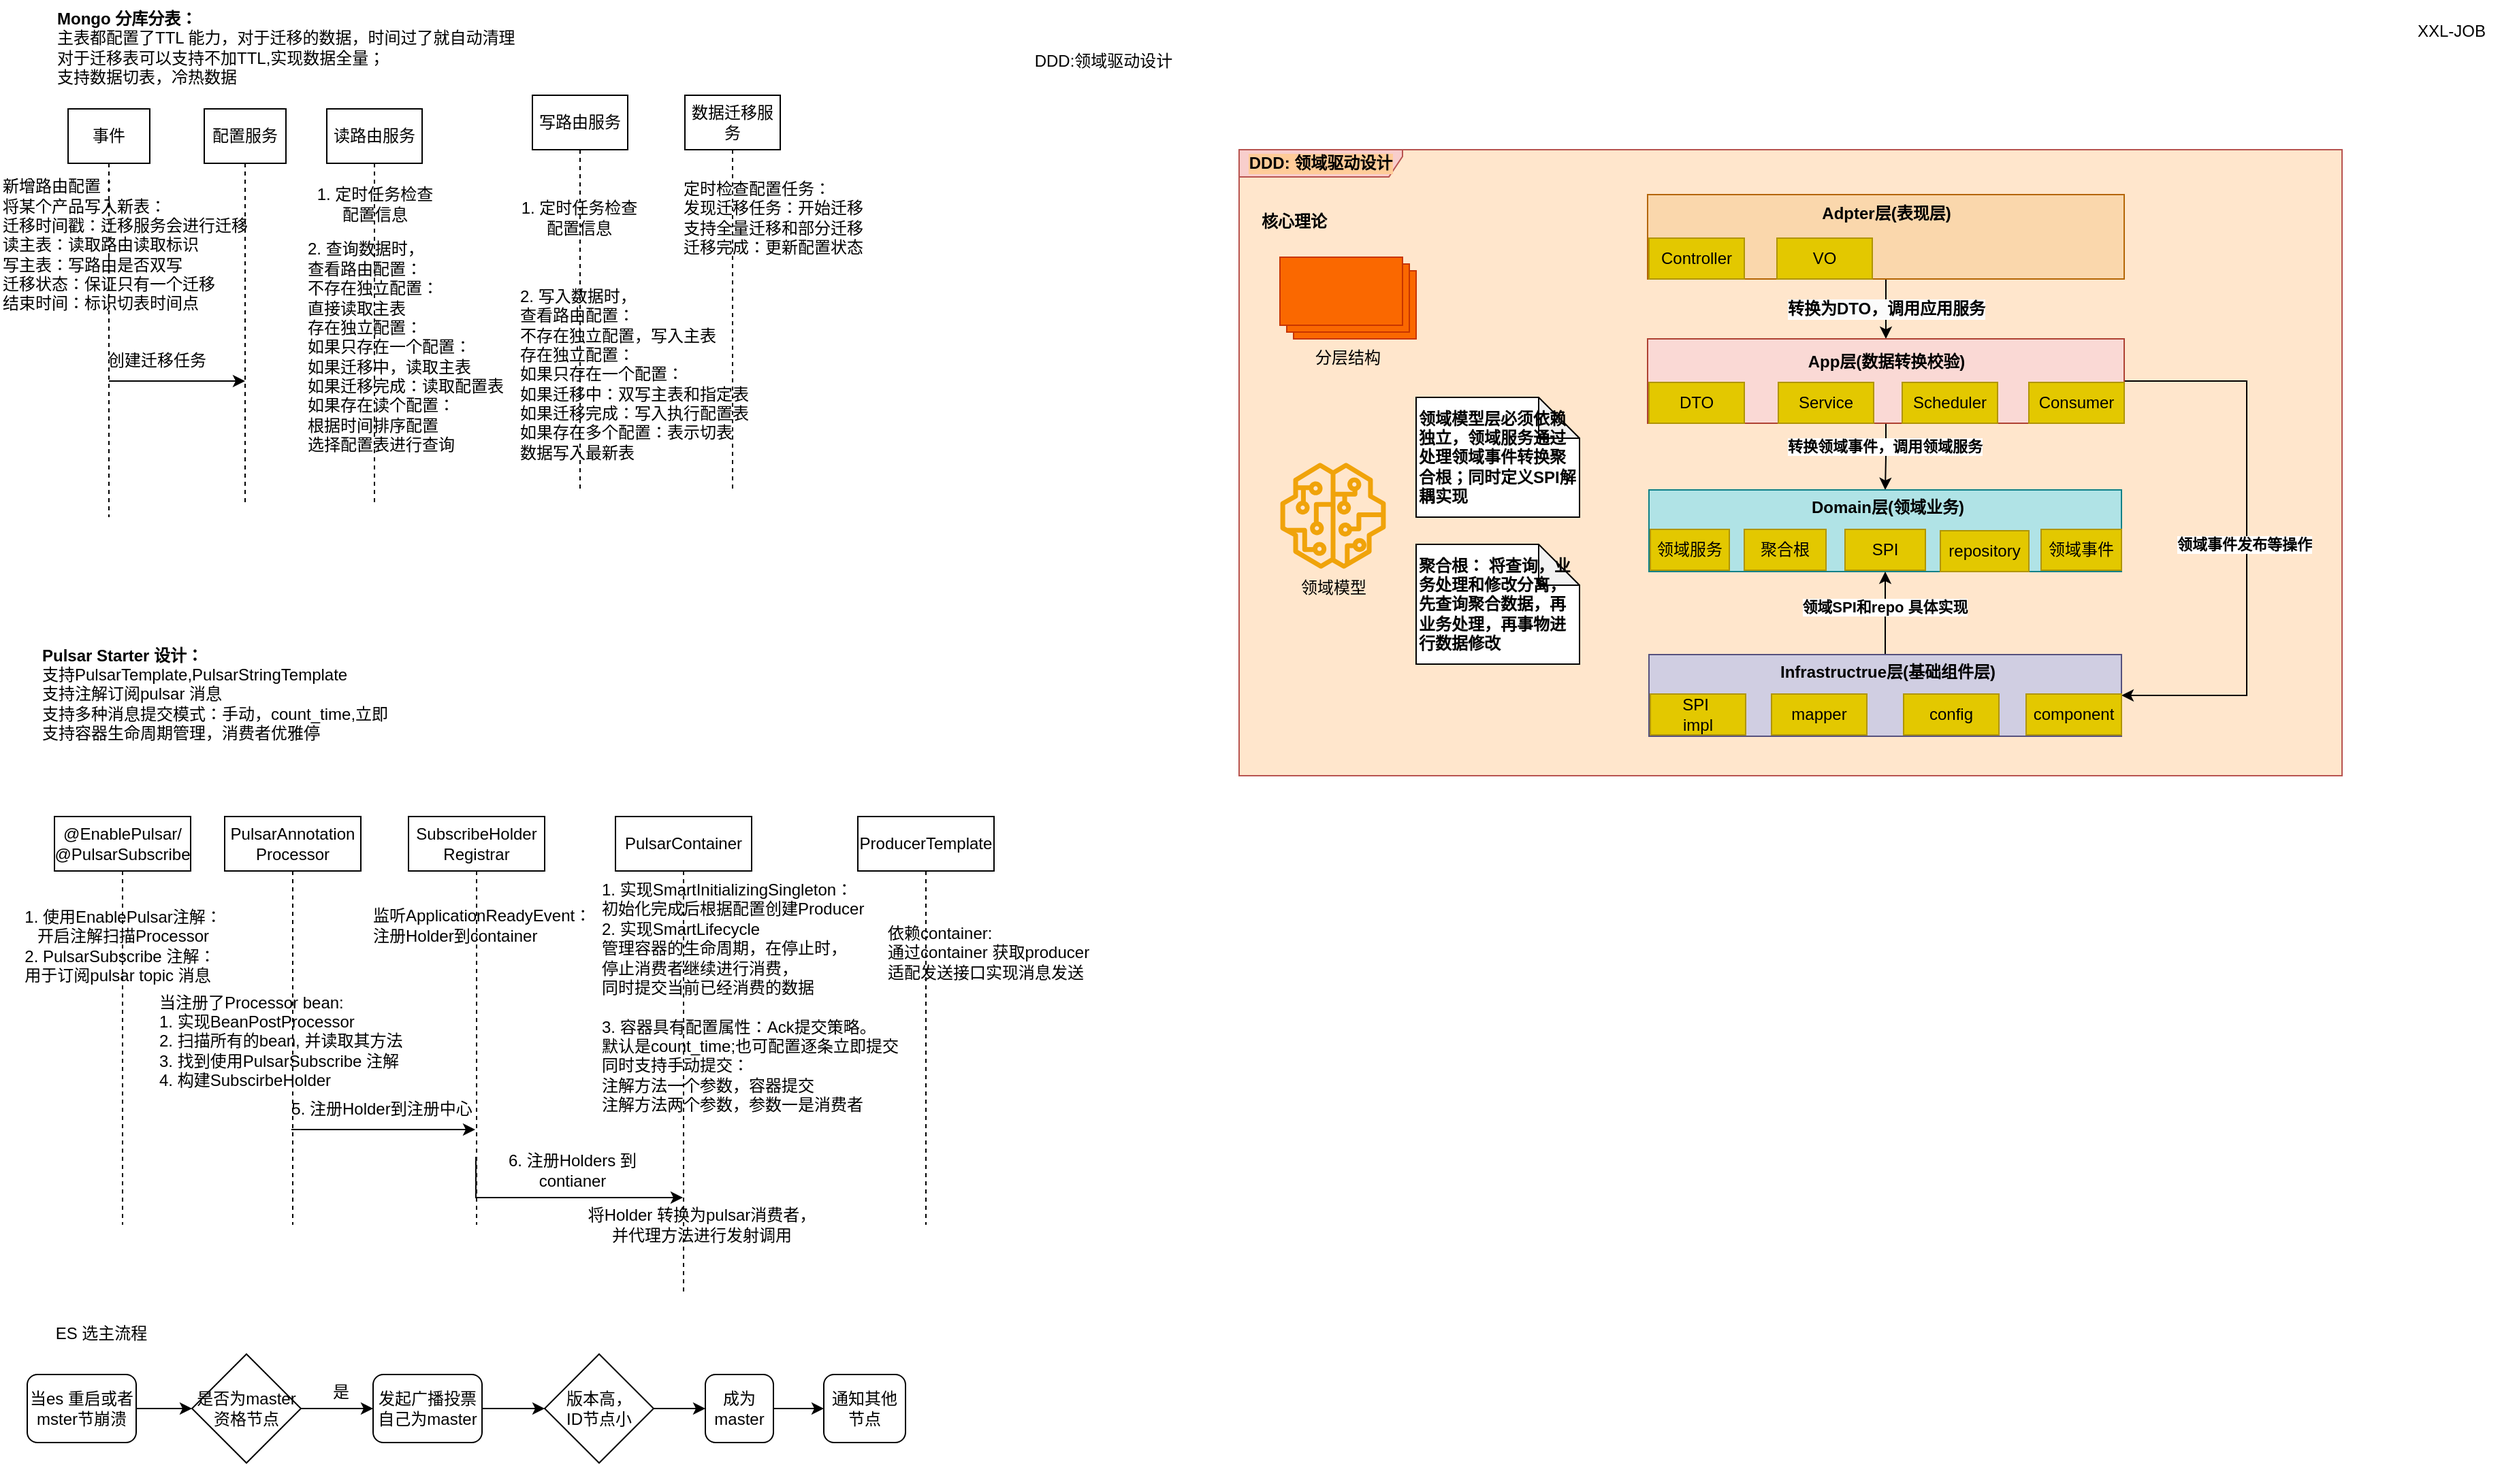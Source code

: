 <mxfile version="24.7.6">
  <diagram name="第 1 页" id="KPa0spre10BV23PreFPN">
    <mxGraphModel dx="1434" dy="786" grid="1" gridSize="10" guides="1" tooltips="1" connect="0" arrows="1" fold="1" page="1" pageScale="1" pageWidth="827" pageHeight="1169" math="0" shadow="0">
      <root>
        <mxCell id="0" />
        <mxCell id="1" parent="0" />
        <mxCell id="VRjen7JTUJrRjUqwProS-1" value="&lt;b&gt;Mongo 分库分表：&amp;nbsp;&lt;/b&gt;&lt;div&gt;主表都配置了TTL 能力，对于迁移的数据，时间过了就自动清理&lt;/div&gt;&lt;div&gt;对于迁移表可以支持不加TTL,实现数据全量；&lt;/div&gt;&lt;div&gt;支持数据切表，冷热数据&lt;/div&gt;" style="text;html=1;align=left;verticalAlign=middle;resizable=0;points=[];autosize=1;strokeColor=none;fillColor=none;" parent="1" vertex="1">
          <mxGeometry x="60" y="40" width="360" height="70" as="geometry" />
        </mxCell>
        <mxCell id="VRjen7JTUJrRjUqwProS-2" value="配置服务" style="shape=umlLifeline;perimeter=lifelinePerimeter;whiteSpace=wrap;html=1;container=1;dropTarget=0;collapsible=0;recursiveResize=0;outlineConnect=0;portConstraint=eastwest;newEdgeStyle={&quot;edgeStyle&quot;:&quot;elbowEdgeStyle&quot;,&quot;elbow&quot;:&quot;vertical&quot;,&quot;curved&quot;:0,&quot;rounded&quot;:0};" parent="1" vertex="1">
          <mxGeometry x="170" y="120" width="60" height="290" as="geometry" />
        </mxCell>
        <mxCell id="VRjen7JTUJrRjUqwProS-4" value="读路由服务" style="shape=umlLifeline;perimeter=lifelinePerimeter;whiteSpace=wrap;html=1;container=1;dropTarget=0;collapsible=0;recursiveResize=0;outlineConnect=0;portConstraint=eastwest;newEdgeStyle={&quot;edgeStyle&quot;:&quot;elbowEdgeStyle&quot;,&quot;elbow&quot;:&quot;vertical&quot;,&quot;curved&quot;:0,&quot;rounded&quot;:0};" parent="1" vertex="1">
          <mxGeometry x="260" y="120" width="70" height="290" as="geometry" />
        </mxCell>
        <mxCell id="VRjen7JTUJrRjUqwProS-5" value="写路由服务" style="shape=umlLifeline;perimeter=lifelinePerimeter;whiteSpace=wrap;html=1;container=1;dropTarget=0;collapsible=0;recursiveResize=0;outlineConnect=0;portConstraint=eastwest;newEdgeStyle={&quot;edgeStyle&quot;:&quot;elbowEdgeStyle&quot;,&quot;elbow&quot;:&quot;vertical&quot;,&quot;curved&quot;:0,&quot;rounded&quot;:0};" parent="1" vertex="1">
          <mxGeometry x="411" y="110" width="70" height="290" as="geometry" />
        </mxCell>
        <mxCell id="VRjen7JTUJrRjUqwProS-6" value="数据迁移服务" style="shape=umlLifeline;perimeter=lifelinePerimeter;whiteSpace=wrap;html=1;container=1;dropTarget=0;collapsible=0;recursiveResize=0;outlineConnect=0;portConstraint=eastwest;newEdgeStyle={&quot;edgeStyle&quot;:&quot;elbowEdgeStyle&quot;,&quot;elbow&quot;:&quot;vertical&quot;,&quot;curved&quot;:0,&quot;rounded&quot;:0};" parent="1" vertex="1">
          <mxGeometry x="523" y="110" width="70" height="290" as="geometry" />
        </mxCell>
        <mxCell id="VRjen7JTUJrRjUqwProS-8" style="edgeStyle=elbowEdgeStyle;rounded=0;orthogonalLoop=1;jettySize=auto;html=1;elbow=vertical;curved=0;" parent="1" edge="1">
          <mxGeometry relative="1" as="geometry">
            <mxPoint x="100" y="320" as="sourcePoint" />
            <mxPoint x="200" y="320" as="targetPoint" />
            <Array as="points">
              <mxPoint x="160.5" y="320" />
            </Array>
          </mxGeometry>
        </mxCell>
        <mxCell id="VRjen7JTUJrRjUqwProS-7" value="事件" style="shape=umlLifeline;perimeter=lifelinePerimeter;whiteSpace=wrap;html=1;container=1;dropTarget=0;collapsible=0;recursiveResize=0;outlineConnect=0;portConstraint=eastwest;newEdgeStyle={&quot;edgeStyle&quot;:&quot;elbowEdgeStyle&quot;,&quot;elbow&quot;:&quot;vertical&quot;,&quot;curved&quot;:0,&quot;rounded&quot;:0};" parent="1" vertex="1">
          <mxGeometry x="70" y="120" width="60" height="300" as="geometry" />
        </mxCell>
        <mxCell id="VRjen7JTUJrRjUqwProS-9" value="新增路由配置：&lt;div&gt;将某个产品写入新表：&lt;/div&gt;&lt;div&gt;迁移时间戳：迁移服务会进行迁移&lt;/div&gt;&lt;div&gt;读主表：读取路由读取标识&lt;/div&gt;&lt;div&gt;写主表：写路由是否双写&lt;/div&gt;&lt;div&gt;迁移状态：保证只有一个迁移&lt;/div&gt;&lt;div&gt;结束时间：标识切表时间点&lt;/div&gt;" style="text;html=1;align=left;verticalAlign=middle;resizable=0;points=[];autosize=1;strokeColor=none;fillColor=none;" parent="1" vertex="1">
          <mxGeometry x="20" y="165" width="200" height="110" as="geometry" />
        </mxCell>
        <mxCell id="VRjen7JTUJrRjUqwProS-10" value="创建迁移任务" style="text;html=1;align=center;verticalAlign=middle;resizable=0;points=[];autosize=1;strokeColor=none;fillColor=none;" parent="1" vertex="1">
          <mxGeometry x="85" y="290" width="100" height="30" as="geometry" />
        </mxCell>
        <mxCell id="VRjen7JTUJrRjUqwProS-11" value="定时检查配置任务：&lt;div&gt;发现迁移任务：开始迁移&lt;/div&gt;&lt;div&gt;支持全量迁移和部分迁移&lt;/div&gt;&lt;div&gt;迁移完成：更新配置状态&lt;/div&gt;" style="text;html=1;align=left;verticalAlign=middle;resizable=0;points=[];autosize=1;strokeColor=none;fillColor=none;" parent="1" vertex="1">
          <mxGeometry x="520" y="165" width="160" height="70" as="geometry" />
        </mxCell>
        <mxCell id="VRjen7JTUJrRjUqwProS-12" value="1. 定时任务检查&lt;div&gt;配置信息&lt;/div&gt;" style="text;html=1;align=center;verticalAlign=middle;resizable=0;points=[];autosize=1;strokeColor=none;fillColor=none;" parent="1" vertex="1">
          <mxGeometry x="240" y="170" width="110" height="40" as="geometry" />
        </mxCell>
        <mxCell id="VRjen7JTUJrRjUqwProS-13" value="2. 查询数据时，&lt;div&gt;查看路由配置：&lt;div&gt;不存在独立配置：&lt;/div&gt;&lt;div&gt;直接读取主表&lt;/div&gt;&lt;div&gt;存在独立配置：&lt;/div&gt;&lt;div&gt;如果只存在一个配置：&lt;/div&gt;&lt;div&gt;如果迁移中，&lt;span style=&quot;background-color: initial;&quot;&gt;读取主表&lt;/span&gt;&lt;/div&gt;&lt;div&gt;如果迁移完成：读取配置表&lt;/div&gt;&lt;/div&gt;&lt;div&gt;如果存在读个配置：&lt;/div&gt;&lt;div&gt;根据时间排序配置&lt;/div&gt;&lt;div&gt;选择配置表进行查询&lt;/div&gt;" style="text;html=1;align=left;verticalAlign=middle;resizable=0;points=[];autosize=1;strokeColor=none;fillColor=none;" parent="1" vertex="1">
          <mxGeometry x="244" y="210" width="170" height="170" as="geometry" />
        </mxCell>
        <mxCell id="VRjen7JTUJrRjUqwProS-14" value="2. 写入数据时，&lt;div&gt;查看路由配置：&lt;/div&gt;&lt;div&gt;不存在独立配置，写入主表&lt;/div&gt;&lt;div&gt;存在独立配置：&lt;/div&gt;&lt;div&gt;如果只存在一个配置：&lt;/div&gt;&lt;div&gt;如果迁移中：双写主表和指定表&lt;/div&gt;&lt;div&gt;如果迁移完成：写入执行配置表&lt;/div&gt;&lt;div&gt;如果存在多个配置：表示切表&lt;/div&gt;&lt;div&gt;数据写入最新表&lt;/div&gt;" style="text;html=1;align=left;verticalAlign=middle;resizable=0;points=[];autosize=1;strokeColor=none;fillColor=none;" parent="1" vertex="1">
          <mxGeometry x="400" y="245" width="190" height="140" as="geometry" />
        </mxCell>
        <mxCell id="VRjen7JTUJrRjUqwProS-15" value="1. 定时任务检查&lt;div&gt;配置信息&lt;/div&gt;" style="text;html=1;align=center;verticalAlign=middle;resizable=0;points=[];autosize=1;strokeColor=none;fillColor=none;" parent="1" vertex="1">
          <mxGeometry x="390" y="180" width="110" height="40" as="geometry" />
        </mxCell>
        <mxCell id="VRjen7JTUJrRjUqwProS-16" value="&lt;b&gt;Pulsar Starter 设计：&lt;/b&gt;&lt;div&gt;支持PulsarTemplate,PulsarStringTemplate&lt;/div&gt;&lt;div&gt;支持注解订阅pulsar 消息&lt;/div&gt;&lt;div&gt;支持多种消息提交模式：手动，count_time,立即&lt;/div&gt;&lt;div&gt;支持容器生命周期管理，消费者优雅停&lt;/div&gt;" style="text;html=1;strokeColor=none;fillColor=none;align=left;verticalAlign=middle;whiteSpace=wrap;rounded=0;" parent="1" vertex="1">
          <mxGeometry x="49" y="510" width="271" height="80" as="geometry" />
        </mxCell>
        <mxCell id="VRjen7JTUJrRjUqwProS-20" value="@EnablePulsar/&lt;div&gt;@PulsarSubscribe&lt;/div&gt;" style="shape=umlLifeline;perimeter=lifelinePerimeter;whiteSpace=wrap;html=1;container=1;dropTarget=0;collapsible=0;recursiveResize=0;outlineConnect=0;portConstraint=eastwest;newEdgeStyle={&quot;edgeStyle&quot;:&quot;elbowEdgeStyle&quot;,&quot;elbow&quot;:&quot;vertical&quot;,&quot;curved&quot;:0,&quot;rounded&quot;:0};" parent="1" vertex="1">
          <mxGeometry x="60" y="640" width="100" height="300" as="geometry" />
        </mxCell>
        <mxCell id="VRjen7JTUJrRjUqwProS-26" style="edgeStyle=elbowEdgeStyle;rounded=0;orthogonalLoop=1;jettySize=auto;html=1;elbow=vertical;curved=0;" parent="1" edge="1">
          <mxGeometry relative="1" as="geometry">
            <mxPoint x="234" y="870" as="sourcePoint" />
            <mxPoint x="369" y="870" as="targetPoint" />
          </mxGeometry>
        </mxCell>
        <mxCell id="VRjen7JTUJrRjUqwProS-21" value="PulsarAnnotation&lt;div&gt;Processor&lt;/div&gt;" style="shape=umlLifeline;perimeter=lifelinePerimeter;whiteSpace=wrap;html=1;container=1;dropTarget=0;collapsible=0;recursiveResize=0;outlineConnect=0;portConstraint=eastwest;newEdgeStyle={&quot;edgeStyle&quot;:&quot;elbowEdgeStyle&quot;,&quot;elbow&quot;:&quot;vertical&quot;,&quot;curved&quot;:0,&quot;rounded&quot;:0};" parent="1" vertex="1">
          <mxGeometry x="185" y="640" width="100" height="300" as="geometry" />
        </mxCell>
        <mxCell id="VRjen7JTUJrRjUqwProS-22" value="1. 使用EnablePulsar注解：&lt;div&gt;开启注解扫描Processor&lt;/div&gt;&lt;div style=&quot;text-align: left;&quot;&gt;2. PulsarSubscribe 注解：&lt;/div&gt;&lt;div style=&quot;text-align: left;&quot;&gt;用于订阅pulsar topic 消息&lt;/div&gt;" style="text;html=1;align=center;verticalAlign=middle;resizable=0;points=[];autosize=1;strokeColor=none;fillColor=none;" parent="1" vertex="1">
          <mxGeometry x="25" y="700" width="170" height="70" as="geometry" />
        </mxCell>
        <mxCell id="VRjen7JTUJrRjUqwProS-23" value="当注册了Processor bean:&lt;div&gt;1. 实现BeanPostProcessor&lt;/div&gt;&lt;div&gt;2. 扫描所有的bean, 并读取其方法&lt;/div&gt;&lt;div&gt;3. 找到使用PulsarSubscribe 注解&lt;/div&gt;&lt;div&gt;4. 构建SubscirbeHolder&lt;/div&gt;" style="text;html=1;align=left;verticalAlign=middle;resizable=0;points=[];autosize=1;strokeColor=none;fillColor=none;" parent="1" vertex="1">
          <mxGeometry x="135" y="760" width="200" height="90" as="geometry" />
        </mxCell>
        <mxCell id="VRjen7JTUJrRjUqwProS-29" style="edgeStyle=elbowEdgeStyle;rounded=0;orthogonalLoop=1;jettySize=auto;html=1;elbow=vertical;curved=0;" parent="1" target="VRjen7JTUJrRjUqwProS-28" edge="1">
          <mxGeometry relative="1" as="geometry">
            <mxPoint x="369.5" y="890" as="sourcePoint" />
            <mxPoint x="494.5" y="890" as="targetPoint" />
            <Array as="points">
              <mxPoint x="510" y="920" />
            </Array>
          </mxGeometry>
        </mxCell>
        <mxCell id="VRjen7JTUJrRjUqwProS-24" value="SubscribeHolder&lt;div&gt;Registrar&lt;br&gt;&lt;/div&gt;" style="shape=umlLifeline;perimeter=lifelinePerimeter;whiteSpace=wrap;html=1;container=1;dropTarget=0;collapsible=0;recursiveResize=0;outlineConnect=0;portConstraint=eastwest;newEdgeStyle={&quot;edgeStyle&quot;:&quot;elbowEdgeStyle&quot;,&quot;elbow&quot;:&quot;vertical&quot;,&quot;curved&quot;:0,&quot;rounded&quot;:0};" parent="1" vertex="1">
          <mxGeometry x="320" y="640" width="100" height="300" as="geometry" />
        </mxCell>
        <mxCell id="VRjen7JTUJrRjUqwProS-27" value="5. 注册Holder到注册中心" style="text;html=1;align=center;verticalAlign=middle;resizable=0;points=[];autosize=1;strokeColor=none;fillColor=none;" parent="1" vertex="1">
          <mxGeometry x="220" y="840" width="160" height="30" as="geometry" />
        </mxCell>
        <mxCell id="VRjen7JTUJrRjUqwProS-28" value="&lt;div&gt;PulsarContainer&lt;br&gt;&lt;/div&gt;" style="shape=umlLifeline;perimeter=lifelinePerimeter;whiteSpace=wrap;html=1;container=1;dropTarget=0;collapsible=0;recursiveResize=0;outlineConnect=0;portConstraint=eastwest;newEdgeStyle={&quot;edgeStyle&quot;:&quot;elbowEdgeStyle&quot;,&quot;elbow&quot;:&quot;vertical&quot;,&quot;curved&quot;:0,&quot;rounded&quot;:0};" parent="1" vertex="1">
          <mxGeometry x="472" y="640" width="100" height="350" as="geometry" />
        </mxCell>
        <mxCell id="VRjen7JTUJrRjUqwProS-31" value="监听ApplicationReadyEvent：&lt;div&gt;注册Holder到container&lt;/div&gt;" style="text;html=1;align=left;verticalAlign=middle;resizable=0;points=[];autosize=1;strokeColor=none;fillColor=none;" parent="1" vertex="1">
          <mxGeometry x="292" y="700" width="180" height="40" as="geometry" />
        </mxCell>
        <mxCell id="VRjen7JTUJrRjUqwProS-32" value="6. 注册Holders 到&lt;div&gt;contianer&lt;/div&gt;" style="text;html=1;align=center;verticalAlign=middle;resizable=0;points=[];autosize=1;strokeColor=none;fillColor=none;" parent="1" vertex="1">
          <mxGeometry x="380" y="880" width="120" height="40" as="geometry" />
        </mxCell>
        <mxCell id="VRjen7JTUJrRjUqwProS-33" value="1. 实现SmartInitializingSingleton：&lt;div&gt;初始化完成后根据配置创建Producer&lt;/div&gt;&lt;div&gt;2. 实现SmartLifecycle&lt;/div&gt;&lt;div&gt;管理容器的生命周期，在停止时，&lt;/div&gt;&lt;div&gt;停止消费者继续进行消费，&lt;/div&gt;&lt;div&gt;同时提交当前已经消费的数据&lt;/div&gt;&lt;div&gt;&lt;br&gt;&lt;/div&gt;&lt;div&gt;3. 容器具有配置属性：Ack提交策略。&lt;/div&gt;&lt;div&gt;默认是count_time;也可配置逐条立即提交&lt;/div&gt;&lt;div&gt;同时支持手动提交：&lt;/div&gt;&lt;div&gt;注解方法一个参数，容器提交&lt;/div&gt;&lt;div&gt;注解方法两个参数，参数一是消费者&lt;/div&gt;&lt;div&gt;&lt;br&gt;&lt;/div&gt;" style="text;html=1;align=left;verticalAlign=middle;resizable=0;points=[];autosize=1;strokeColor=none;fillColor=none;" parent="1" vertex="1">
          <mxGeometry x="460" y="680" width="240" height="200" as="geometry" />
        </mxCell>
        <mxCell id="VRjen7JTUJrRjUqwProS-34" value="将Holder 转换为pulsar消费者，&lt;div&gt;并代理方法进行发射调用&lt;/div&gt;" style="text;html=1;align=center;verticalAlign=middle;resizable=0;points=[];autosize=1;strokeColor=none;fillColor=none;" parent="1" vertex="1">
          <mxGeometry x="440" y="920" width="190" height="40" as="geometry" />
        </mxCell>
        <mxCell id="VRjen7JTUJrRjUqwProS-35" value="ProducerTemplate" style="shape=umlLifeline;perimeter=lifelinePerimeter;whiteSpace=wrap;html=1;container=1;dropTarget=0;collapsible=0;recursiveResize=0;outlineConnect=0;portConstraint=eastwest;newEdgeStyle={&quot;edgeStyle&quot;:&quot;elbowEdgeStyle&quot;,&quot;elbow&quot;:&quot;vertical&quot;,&quot;curved&quot;:0,&quot;rounded&quot;:0};" parent="1" vertex="1">
          <mxGeometry x="650" y="640" width="100" height="300" as="geometry" />
        </mxCell>
        <mxCell id="VRjen7JTUJrRjUqwProS-36" value="依赖container:&lt;div&gt;通过container 获取producer&lt;/div&gt;&lt;div&gt;适配发送接口实现消息发送&lt;/div&gt;" style="text;html=1;align=left;verticalAlign=middle;resizable=0;points=[];autosize=1;strokeColor=none;fillColor=none;" parent="1" vertex="1">
          <mxGeometry x="670" y="710" width="170" height="60" as="geometry" />
        </mxCell>
        <mxCell id="VRjen7JTUJrRjUqwProS-37" value="ES 选主流程" style="text;html=1;strokeColor=none;fillColor=none;align=center;verticalAlign=middle;whiteSpace=wrap;rounded=0;" parent="1" vertex="1">
          <mxGeometry x="54" y="1005" width="81" height="30" as="geometry" />
        </mxCell>
        <mxCell id="VRjen7JTUJrRjUqwProS-43" style="edgeStyle=orthogonalEdgeStyle;rounded=0;orthogonalLoop=1;jettySize=auto;html=1;entryX=0;entryY=0.5;entryDx=0;entryDy=0;" parent="1" source="VRjen7JTUJrRjUqwProS-38" target="VRjen7JTUJrRjUqwProS-40" edge="1">
          <mxGeometry relative="1" as="geometry" />
        </mxCell>
        <mxCell id="VRjen7JTUJrRjUqwProS-38" value="当es 重启或者&lt;div&gt;mster节崩溃&lt;/div&gt;" style="rounded=1;whiteSpace=wrap;html=1;" parent="1" vertex="1">
          <mxGeometry x="40" y="1050" width="80" height="50" as="geometry" />
        </mxCell>
        <mxCell id="VRjen7JTUJrRjUqwProS-47" style="edgeStyle=orthogonalEdgeStyle;rounded=0;orthogonalLoop=1;jettySize=auto;html=1;entryX=0;entryY=0.5;entryDx=0;entryDy=0;" parent="1" source="VRjen7JTUJrRjUqwProS-39" target="VRjen7JTUJrRjUqwProS-46" edge="1">
          <mxGeometry relative="1" as="geometry" />
        </mxCell>
        <mxCell id="VRjen7JTUJrRjUqwProS-39" value="发起广播投票自己为master" style="rounded=1;whiteSpace=wrap;html=1;" parent="1" vertex="1">
          <mxGeometry x="294" y="1050" width="80" height="50" as="geometry" />
        </mxCell>
        <mxCell id="VRjen7JTUJrRjUqwProS-44" style="edgeStyle=orthogonalEdgeStyle;rounded=0;orthogonalLoop=1;jettySize=auto;html=1;entryX=0;entryY=0.5;entryDx=0;entryDy=0;" parent="1" source="VRjen7JTUJrRjUqwProS-40" target="VRjen7JTUJrRjUqwProS-39" edge="1">
          <mxGeometry relative="1" as="geometry" />
        </mxCell>
        <mxCell id="VRjen7JTUJrRjUqwProS-40" value="是否为master资格节点" style="rhombus;whiteSpace=wrap;html=1;" parent="1" vertex="1">
          <mxGeometry x="161" y="1035" width="80" height="80" as="geometry" />
        </mxCell>
        <mxCell id="VRjen7JTUJrRjUqwProS-45" value="是" style="text;html=1;align=center;verticalAlign=middle;resizable=0;points=[];autosize=1;strokeColor=none;fillColor=none;" parent="1" vertex="1">
          <mxGeometry x="250" y="1048" width="40" height="30" as="geometry" />
        </mxCell>
        <mxCell id="VRjen7JTUJrRjUqwProS-49" style="edgeStyle=orthogonalEdgeStyle;rounded=0;orthogonalLoop=1;jettySize=auto;html=1;entryX=0;entryY=0.5;entryDx=0;entryDy=0;" parent="1" source="VRjen7JTUJrRjUqwProS-46" target="VRjen7JTUJrRjUqwProS-48" edge="1">
          <mxGeometry relative="1" as="geometry" />
        </mxCell>
        <mxCell id="VRjen7JTUJrRjUqwProS-46" value="版本高，&lt;div&gt;ID节点小&lt;/div&gt;" style="rhombus;whiteSpace=wrap;html=1;" parent="1" vertex="1">
          <mxGeometry x="420" y="1035" width="80" height="80" as="geometry" />
        </mxCell>
        <mxCell id="VRjen7JTUJrRjUqwProS-51" style="edgeStyle=orthogonalEdgeStyle;rounded=0;orthogonalLoop=1;jettySize=auto;html=1;entryX=0;entryY=0.5;entryDx=0;entryDy=0;" parent="1" source="VRjen7JTUJrRjUqwProS-48" target="VRjen7JTUJrRjUqwProS-50" edge="1">
          <mxGeometry relative="1" as="geometry" />
        </mxCell>
        <mxCell id="VRjen7JTUJrRjUqwProS-48" value="成为master" style="rounded=1;whiteSpace=wrap;html=1;" parent="1" vertex="1">
          <mxGeometry x="538" y="1050" width="50" height="50" as="geometry" />
        </mxCell>
        <mxCell id="VRjen7JTUJrRjUqwProS-50" value="通知其他节点" style="rounded=1;whiteSpace=wrap;html=1;" parent="1" vertex="1">
          <mxGeometry x="625" y="1050" width="60" height="50" as="geometry" />
        </mxCell>
        <mxCell id="9D-Lmr6SBzClbS9fGLFk-1" value="DDD:领域驱动设计" style="text;html=1;align=center;verticalAlign=middle;resizable=0;points=[];autosize=1;strokeColor=none;fillColor=none;" parent="1" vertex="1">
          <mxGeometry x="770" y="70" width="120" height="30" as="geometry" />
        </mxCell>
        <mxCell id="9D-Lmr6SBzClbS9fGLFk-13" value="XXL-JOB" style="text;html=1;align=center;verticalAlign=middle;resizable=0;points=[];autosize=1;strokeColor=none;fillColor=none;" parent="1" vertex="1">
          <mxGeometry x="1785" y="48" width="70" height="30" as="geometry" />
        </mxCell>
        <mxCell id="9D-Lmr6SBzClbS9fGLFk-2" value="&lt;b&gt;DDD: 领域驱动设计&lt;/b&gt;" style="shape=umlFrame;html=1;pointerEvents=0;width=120;height=20;labelBackgroundColor=#FFCC99;swimlaneFillColor=#FFE6CC;fillColor=#f8cecc;strokeColor=#b85450;whiteSpace=wrap;" parent="1" vertex="1">
          <mxGeometry x="930" y="150" width="810" height="460" as="geometry" />
        </mxCell>
        <mxCell id="9D-Lmr6SBzClbS9fGLFk-14" value="&lt;b&gt;核心理论&lt;/b&gt;" style="text;html=1;align=center;verticalAlign=middle;resizable=0;points=[];autosize=1;strokeColor=none;fillColor=none;" parent="1" vertex="1">
          <mxGeometry x="935" y="188" width="70" height="30" as="geometry" />
        </mxCell>
        <mxCell id="9D-Lmr6SBzClbS9fGLFk-15" value="分层结构" style="verticalLabelPosition=bottom;verticalAlign=top;html=1;shape=mxgraph.basic.layered_rect;dx=10;outlineConnect=0;whiteSpace=wrap;fillColor=#fa6800;fontColor=#000000;strokeColor=#C73500;" parent="1" vertex="1">
          <mxGeometry x="960" y="229" width="100" height="60" as="geometry" />
        </mxCell>
        <mxCell id="9D-Lmr6SBzClbS9fGLFk-16" value="领域模型" style="sketch=0;outlineConnect=0;fontColor=#000000;fillColor=#f0a30a;strokeColor=#BD7000;dashed=0;verticalLabelPosition=bottom;verticalAlign=top;align=center;html=1;fontSize=12;fontStyle=0;aspect=fixed;pointerEvents=1;shape=mxgraph.aws4.sagemaker_model;" parent="1" vertex="1">
          <mxGeometry x="960" y="380" width="78" height="78" as="geometry" />
        </mxCell>
        <mxCell id="9D-Lmr6SBzClbS9fGLFk-33" value="&lt;span style=&quot;font-size: 12px; background-color: rgb(251, 251, 251);&quot;&gt;&lt;b&gt;转换为DTO，调用应用服务&lt;/b&gt;&lt;/span&gt;" style="edgeStyle=orthogonalEdgeStyle;rounded=0;orthogonalLoop=1;jettySize=auto;html=1;entryX=0.5;entryY=0;entryDx=0;entryDy=0;" parent="1" source="9D-Lmr6SBzClbS9fGLFk-20" target="9D-Lmr6SBzClbS9fGLFk-26" edge="1">
          <mxGeometry relative="1" as="geometry">
            <mxPoint as="offset" />
          </mxGeometry>
        </mxCell>
        <mxCell id="9D-Lmr6SBzClbS9fGLFk-20" value="" style="rounded=0;whiteSpace=wrap;html=1;fillColor=#fad7ac;strokeColor=#b46504;" parent="1" vertex="1">
          <mxGeometry x="1230" y="183" width="350" height="62" as="geometry" />
        </mxCell>
        <mxCell id="9D-Lmr6SBzClbS9fGLFk-21" value="&lt;b&gt;Adpter层(表现层)&lt;/b&gt;" style="text;html=1;align=center;verticalAlign=middle;resizable=0;points=[];autosize=1;strokeColor=none;fillColor=none;" parent="1" vertex="1">
          <mxGeometry x="1345" y="182" width="120" height="30" as="geometry" />
        </mxCell>
        <mxCell id="9D-Lmr6SBzClbS9fGLFk-23" value="Controller" style="rounded=0;whiteSpace=wrap;html=1;fillColor=#e3c800;fontColor=#000000;strokeColor=#B09500;" parent="1" vertex="1">
          <mxGeometry x="1231" y="215" width="70" height="30" as="geometry" />
        </mxCell>
        <mxCell id="9D-Lmr6SBzClbS9fGLFk-53" style="edgeStyle=orthogonalEdgeStyle;rounded=0;orthogonalLoop=1;jettySize=auto;html=1;entryX=0.5;entryY=0;entryDx=0;entryDy=0;" parent="1" source="9D-Lmr6SBzClbS9fGLFk-26" target="9D-Lmr6SBzClbS9fGLFk-46" edge="1">
          <mxGeometry relative="1" as="geometry" />
        </mxCell>
        <mxCell id="9D-Lmr6SBzClbS9fGLFk-61" value="&lt;b&gt;转换领域事件，调用领域服务&lt;/b&gt;" style="edgeLabel;html=1;align=center;verticalAlign=middle;resizable=0;points=[];" parent="9D-Lmr6SBzClbS9fGLFk-53" vertex="1" connectable="0">
          <mxGeometry x="-0.313" y="-1" relative="1" as="geometry">
            <mxPoint as="offset" />
          </mxGeometry>
        </mxCell>
        <mxCell id="9D-Lmr6SBzClbS9fGLFk-66" style="edgeStyle=orthogonalEdgeStyle;rounded=0;orthogonalLoop=1;jettySize=auto;html=1;exitX=1;exitY=0;exitDx=0;exitDy=0;entryX=1;entryY=0.5;entryDx=0;entryDy=0;" parent="1" source="9D-Lmr6SBzClbS9fGLFk-37" target="9D-Lmr6SBzClbS9fGLFk-54" edge="1">
          <mxGeometry relative="1" as="geometry">
            <Array as="points">
              <mxPoint x="1580" y="320" />
              <mxPoint x="1670" y="320" />
              <mxPoint x="1670" y="551" />
            </Array>
          </mxGeometry>
        </mxCell>
        <mxCell id="9D-Lmr6SBzClbS9fGLFk-67" value="&lt;b&gt;领域事件发布等操作&lt;/b&gt;" style="edgeLabel;html=1;align=center;verticalAlign=middle;resizable=0;points=[];" parent="9D-Lmr6SBzClbS9fGLFk-66" vertex="1" connectable="0">
          <mxGeometry x="0.019" y="-2" relative="1" as="geometry">
            <mxPoint as="offset" />
          </mxGeometry>
        </mxCell>
        <mxCell id="9D-Lmr6SBzClbS9fGLFk-26" value="" style="rounded=0;whiteSpace=wrap;html=1;fillColor=#fad9d5;strokeColor=#ae4132;" parent="1" vertex="1">
          <mxGeometry x="1230" y="289" width="350" height="62" as="geometry" />
        </mxCell>
        <mxCell id="9D-Lmr6SBzClbS9fGLFk-27" value="&lt;b&gt;App层(数据转换校验)&lt;/b&gt;" style="text;html=1;align=center;verticalAlign=middle;resizable=0;points=[];autosize=1;strokeColor=none;fillColor=none;" parent="1" vertex="1">
          <mxGeometry x="1335" y="291" width="140" height="30" as="geometry" />
        </mxCell>
        <mxCell id="9D-Lmr6SBzClbS9fGLFk-30" value="VO" style="rounded=0;whiteSpace=wrap;html=1;fillColor=#e3c800;fontColor=#000000;strokeColor=#B09500;" parent="1" vertex="1">
          <mxGeometry x="1325" y="215" width="70" height="30" as="geometry" />
        </mxCell>
        <mxCell id="9D-Lmr6SBzClbS9fGLFk-34" value="DTO" style="rounded=0;whiteSpace=wrap;html=1;fillColor=#e3c800;fontColor=#000000;strokeColor=#B09500;" parent="1" vertex="1">
          <mxGeometry x="1231" y="321" width="70" height="30" as="geometry" />
        </mxCell>
        <mxCell id="9D-Lmr6SBzClbS9fGLFk-35" value="Service" style="rounded=0;whiteSpace=wrap;html=1;fillColor=#e3c800;fontColor=#000000;strokeColor=#B09500;" parent="1" vertex="1">
          <mxGeometry x="1326" y="321" width="70" height="30" as="geometry" />
        </mxCell>
        <mxCell id="9D-Lmr6SBzClbS9fGLFk-36" value="Scheduler" style="rounded=0;whiteSpace=wrap;html=1;fillColor=#e3c800;fontColor=#000000;strokeColor=#B09500;" parent="1" vertex="1">
          <mxGeometry x="1417" y="321" width="70" height="30" as="geometry" />
        </mxCell>
        <mxCell id="9D-Lmr6SBzClbS9fGLFk-37" value="Consumer" style="rounded=0;whiteSpace=wrap;html=1;fillColor=#e3c800;fontColor=#000000;strokeColor=#B09500;" parent="1" vertex="1">
          <mxGeometry x="1510" y="321" width="70" height="30" as="geometry" />
        </mxCell>
        <mxCell id="9D-Lmr6SBzClbS9fGLFk-46" value="" style="rounded=0;whiteSpace=wrap;html=1;fillColor=#b0e3e6;strokeColor=#0e8088;" parent="1" vertex="1">
          <mxGeometry x="1231" y="400" width="347" height="60" as="geometry" />
        </mxCell>
        <mxCell id="9D-Lmr6SBzClbS9fGLFk-47" value="&lt;b&gt;Domain层(领域业务)&lt;/b&gt;" style="text;html=1;align=center;verticalAlign=middle;resizable=0;points=[];autosize=1;strokeColor=none;fillColor=none;" parent="1" vertex="1">
          <mxGeometry x="1336" y="398" width="140" height="30" as="geometry" />
        </mxCell>
        <mxCell id="9D-Lmr6SBzClbS9fGLFk-48" value="领域服务" style="rounded=0;whiteSpace=wrap;html=1;fillColor=#e3c800;fontColor=#000000;strokeColor=#B09500;" parent="1" vertex="1">
          <mxGeometry x="1232" y="429" width="58" height="30" as="geometry" />
        </mxCell>
        <mxCell id="9D-Lmr6SBzClbS9fGLFk-49" value="聚合根" style="rounded=0;whiteSpace=wrap;html=1;fillColor=#e3c800;fontColor=#000000;strokeColor=#B09500;" parent="1" vertex="1">
          <mxGeometry x="1301" y="429" width="60" height="30" as="geometry" />
        </mxCell>
        <mxCell id="9D-Lmr6SBzClbS9fGLFk-50" value="SPI" style="rounded=0;whiteSpace=wrap;html=1;fillColor=#e3c800;fontColor=#000000;strokeColor=#B09500;" parent="1" vertex="1">
          <mxGeometry x="1375" y="429" width="59" height="30" as="geometry" />
        </mxCell>
        <mxCell id="9D-Lmr6SBzClbS9fGLFk-51" value="repository" style="rounded=0;whiteSpace=wrap;html=1;fillColor=#e3c800;fontColor=#000000;strokeColor=#B09500;" parent="1" vertex="1">
          <mxGeometry x="1445" y="430" width="65" height="30" as="geometry" />
        </mxCell>
        <mxCell id="9D-Lmr6SBzClbS9fGLFk-63" style="edgeStyle=orthogonalEdgeStyle;rounded=0;orthogonalLoop=1;jettySize=auto;html=1;entryX=0.5;entryY=1;entryDx=0;entryDy=0;" parent="1" source="9D-Lmr6SBzClbS9fGLFk-54" target="9D-Lmr6SBzClbS9fGLFk-46" edge="1">
          <mxGeometry relative="1" as="geometry" />
        </mxCell>
        <mxCell id="9D-Lmr6SBzClbS9fGLFk-64" value="&lt;b&gt;领域SPI和repo 具体实现&lt;/b&gt;" style="edgeLabel;html=1;align=center;verticalAlign=middle;resizable=0;points=[];" parent="9D-Lmr6SBzClbS9fGLFk-63" vertex="1" connectable="0">
          <mxGeometry x="0.147" y="2" relative="1" as="geometry">
            <mxPoint x="1" as="offset" />
          </mxGeometry>
        </mxCell>
        <mxCell id="9D-Lmr6SBzClbS9fGLFk-54" value="" style="rounded=0;whiteSpace=wrap;html=1;fillColor=#d0cee2;strokeColor=#56517e;" parent="1" vertex="1">
          <mxGeometry x="1231" y="521" width="347" height="60" as="geometry" />
        </mxCell>
        <mxCell id="9D-Lmr6SBzClbS9fGLFk-55" value="&lt;b&gt;Infrastructrue层(基础组件层)&lt;/b&gt;" style="text;html=1;align=center;verticalAlign=middle;resizable=0;points=[];autosize=1;strokeColor=none;fillColor=none;" parent="1" vertex="1">
          <mxGeometry x="1316" y="519" width="180" height="30" as="geometry" />
        </mxCell>
        <mxCell id="9D-Lmr6SBzClbS9fGLFk-56" value="SPI&amp;nbsp;&lt;div&gt;impl&lt;/div&gt;" style="rounded=0;whiteSpace=wrap;html=1;fillColor=#e3c800;fontColor=#000000;strokeColor=#B09500;" parent="1" vertex="1">
          <mxGeometry x="1232" y="550" width="70" height="30" as="geometry" />
        </mxCell>
        <mxCell id="9D-Lmr6SBzClbS9fGLFk-57" value="mapper" style="rounded=0;whiteSpace=wrap;html=1;fillColor=#e3c800;fontColor=#000000;strokeColor=#B09500;" parent="1" vertex="1">
          <mxGeometry x="1321" y="550" width="70" height="30" as="geometry" />
        </mxCell>
        <mxCell id="9D-Lmr6SBzClbS9fGLFk-58" value="config" style="rounded=0;whiteSpace=wrap;html=1;fillColor=#e3c800;fontColor=#000000;strokeColor=#B09500;" parent="1" vertex="1">
          <mxGeometry x="1418" y="550" width="70" height="30" as="geometry" />
        </mxCell>
        <mxCell id="9D-Lmr6SBzClbS9fGLFk-65" value="component" style="rounded=0;whiteSpace=wrap;html=1;fillColor=#e3c800;fontColor=#000000;strokeColor=#B09500;" parent="1" vertex="1">
          <mxGeometry x="1508" y="550" width="70" height="30" as="geometry" />
        </mxCell>
        <mxCell id="9D-Lmr6SBzClbS9fGLFk-70" value="领域模型层必须依赖独立，领域服务通过&#xa;处理领域事件转换聚合根；同时定义SPI解耦实现" style="shape=note;backgroundOutline=1;darkOpacity=0.05;align=left;whiteSpace=wrap;fontStyle=1" parent="1" vertex="1">
          <mxGeometry x="1060" y="332" width="120" height="88" as="geometry" />
        </mxCell>
        <mxCell id="6UzdkExmgidhG1JHYg0t-1" value="领域事件" style="rounded=0;whiteSpace=wrap;html=1;fillColor=#e3c800;fontColor=#000000;strokeColor=#B09500;" parent="1" vertex="1">
          <mxGeometry x="1519" y="429" width="59" height="30" as="geometry" />
        </mxCell>
        <mxCell id="T2ZMbrgRlUznVUn5AD8o-2" value="&lt;b&gt;聚合根： 将查询，业务处理和修改分离，先查询聚合数据，再业务处理，再事物进行数据修改&lt;/b&gt;" style="shape=note;backgroundOutline=1;darkOpacity=0.05;align=left;whiteSpace=wrap;html=1;" vertex="1" parent="1">
          <mxGeometry x="1060" y="440" width="120" height="88" as="geometry" />
        </mxCell>
      </root>
    </mxGraphModel>
  </diagram>
</mxfile>
